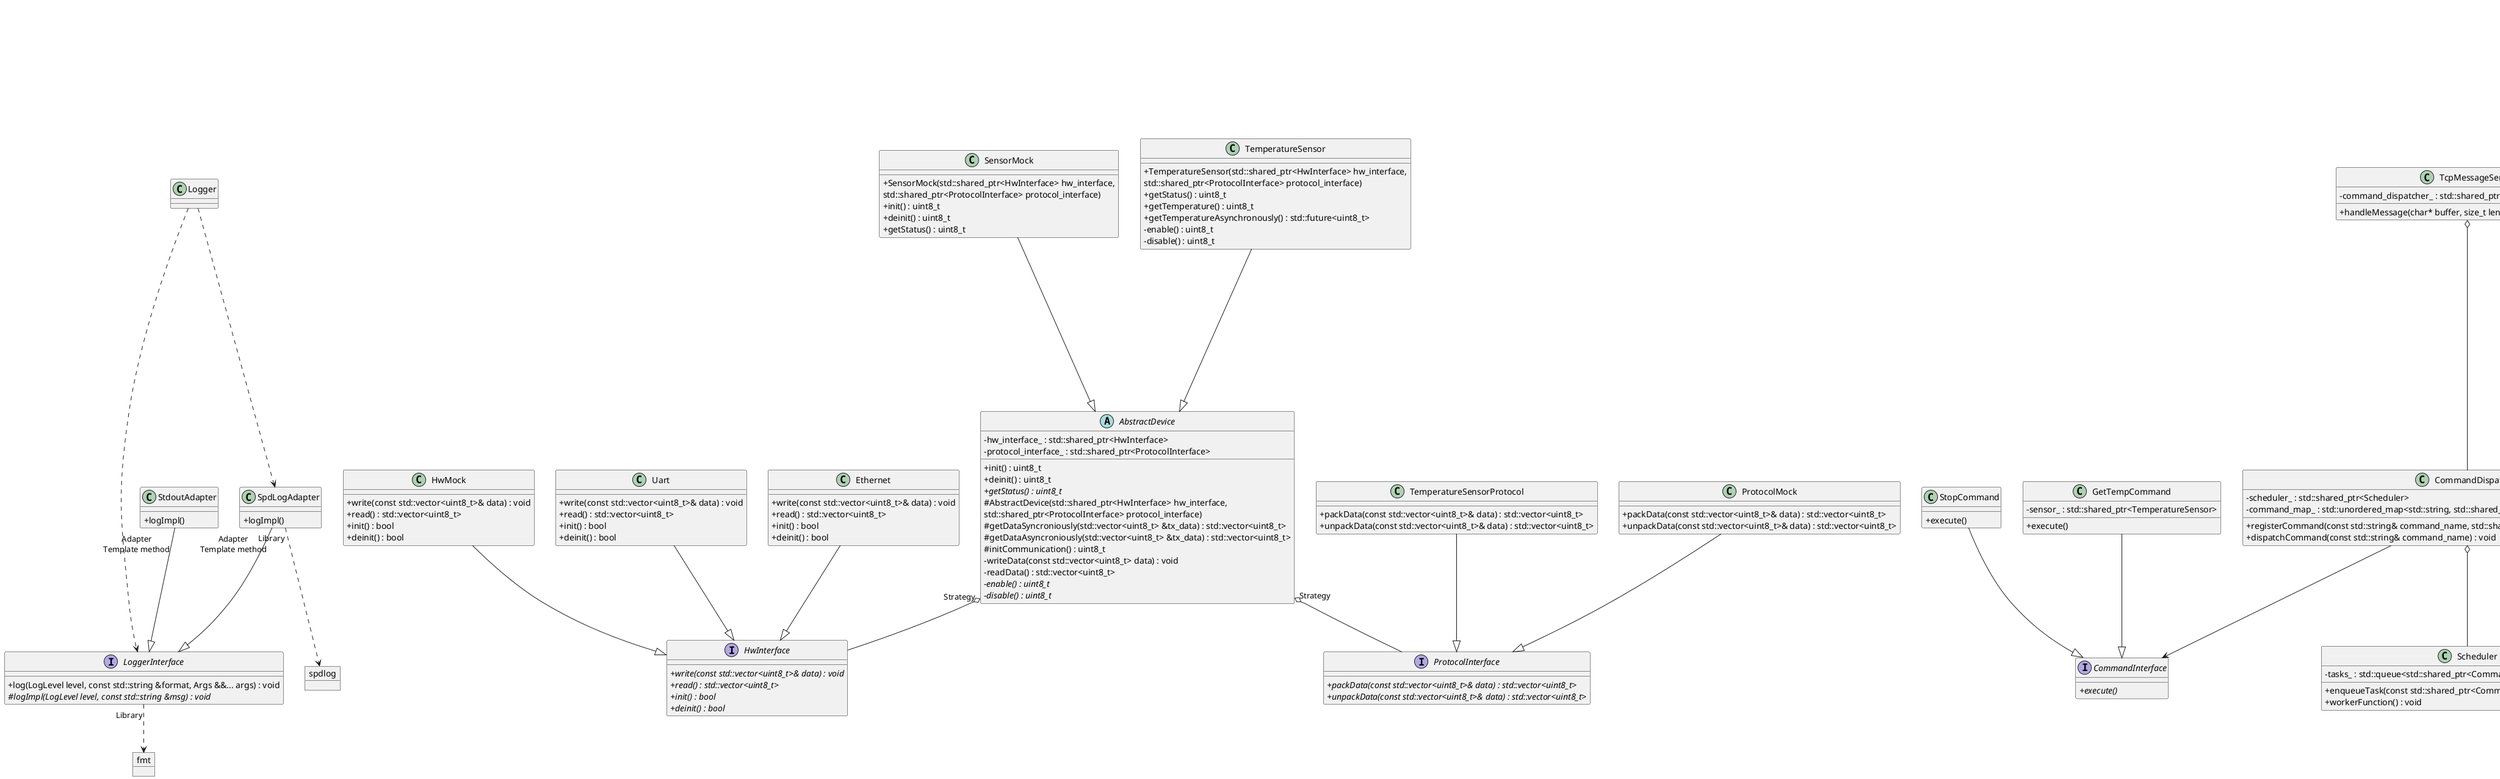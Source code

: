 @startuml periphery-manager
'https://plantuml.com/class-diagram
skinparam classAttributeIconSize 0

header
    periphery-manager - Class Diagram
endheader

'Classes

object spdlog {
}

object fmt {
}

interface LoggerInterface {
    +log(LogLevel level, const std::string &format, Args &&... args) : void
    #{abstract}logImpl(LogLevel level, const std::string &msg) : void
}

class Logger {
}

class SpdLogAdapter {
    +logImpl()
}

class StdoutAdapter {
    +logImpl()
}

abstract AbstractDevice {
    -hw_interface_ : std::shared_ptr<HwInterface>
    -protocol_interface_ : std::shared_ptr<ProtocolInterface>
    +init() : uint8_t
    +deinit() : uint8_t
    +{abstract}getStatus() : uint8_t
    #AbstractDevice(std::shared_ptr<HwInterface> hw_interface,
        std::shared_ptr<ProtocolInterface> protocol_interface)
    #getDataSyncroniously(std::vector<uint8_t> &tx_data) : std::vector<uint8_t>
    #getDataAsyncroniously(std::vector<uint8_t> &tx_data) : std::vector<uint8_t>
    #initCommunication() : uint8_t
    -writeData(const std::vector<uint8_t> data) : void
    -readData() : std::vector<uint8_t>
    -{abstract}enable() : uint8_t
    -{abstract}disable() : uint8_t
}

class SensorMock {
    +SensorMock(std::shared_ptr<HwInterface> hw_interface,
        std::shared_ptr<ProtocolInterface> protocol_interface)
    +init() : uint8_t
    +deinit() : uint8_t
    +getStatus() : uint8_t
}

class TemperatureSensor {
    +TemperatureSensor(std::shared_ptr<HwInterface> hw_interface,
        std::shared_ptr<ProtocolInterface> protocol_interface)
    +getStatus() : uint8_t
    +getTemperature() : uint8_t
    +getTemperatureAsynchronously() : std::future<uint8_t>
    -enable() : uint8_t
    -disable() : uint8_t
}

interface HwInterface {
    +{abstract} write(const std::vector<uint8_t>& data) : void
    +{abstract} read() : std::vector<uint8_t>
    +{abstract} init() : bool
    +{abstract} deinit() : bool
}

class HwMock {
    +write(const std::vector<uint8_t>& data) : void
    +read() : std::vector<uint8_t>
    +init() : bool
    +deinit() : bool
}

class Uart {
    +write(const std::vector<uint8_t>& data) : void
    +read() : std::vector<uint8_t>
    +init() : bool
    +deinit() : bool
}

class Ethernet {
    +write(const std::vector<uint8_t>& data) : void
    +read() : std::vector<uint8_t>
    +init() : bool
    +deinit() : bool
}

interface ProtocolInterface {
    +{abstract}packData(const std::vector<uint8_t>& data) : std::vector<uint8_t>
    +{abstract}unpackData(const std::vector<uint8_t>& data) : std::vector<uint8_t>
}

class TemperatureSensorProtocol {
    +packData(const std::vector<uint8_t>& data) : std::vector<uint8_t>
    +unpackData(const std::vector<uint8_t>& data) : std::vector<uint8_t>
}

class ProtocolMock {
    +packData(const std::vector<uint8_t>& data) : std::vector<uint8_t>
    +unpackData(const std::vector<uint8_t>& data) : std::vector<uint8_t>
}

'Relations

SensorMock --|> AbstractDevice
TemperatureSensor --|> AbstractDevice

AbstractDevice "Strategy" o-- HwInterface
AbstractDevice "Strategy" o-- ProtocolInterface

TemperatureSensorProtocol --|> ProtocolInterface
ProtocolMock --|> ProtocolInterface

HwMock --|> HwInterface
Uart --|> HwInterface
Ethernet --|> HwInterface

Logger ..> LoggerInterface
Logger ..> SpdLogAdapter
SpdLogAdapter "Library" ..> spdlog
LoggerInterface "Library" ..> fmt
SpdLogAdapter "Adapter\nTemplate method" --|> LoggerInterface
StdoutAdapter "Adapter\nTemplate method" --|> LoggerInterface

class Scheduler {
    -tasks_ : std::queue<std::shared_ptr<CommandInterface>>
    +enqueueTask(const std::shared_ptr<CommandInterface>& task) : void
    +workerFunction() : void
}

class TcpMessageServer {
    -command_dispatcher_ : std::shared_ptr<CommandDispatcher>
    +handleMessage(char* buffer, size_t length) : bool
}

class CommandDispatcher {
    -scheduler_ : std::shared_ptr<Scheduler>
    -command_map_ : std::unordered_map<std::string, std::shared_ptr<CommandInterface>>
    +registerCommand(const std::string& command_name, std::shared_ptr<CommandInterface> command) : void
    +dispatchCommand(const std::string& command_name) : void
}

interface CommandInterface {
    +{abstract}execute()
}

class StopCommand {
    +execute()
}

class GetTempCommand {
    -sensor_ : std::shared_ptr<TemperatureSensor>
    +execute()
}

TcpMessageServer o-- CommandDispatcher
CommandDispatcher o-- Scheduler
CommandDispatcher --> CommandInterface
StopCommand --|> CommandInterface
GetTempCommand --|> CommandInterface

'Notes

note as UserCode
    LOG_INFO("periphery-manager {}.{}.{}", APP_VERSION_MAJOR, APP_VERSION_MINOR, APP_VERSION_PATCH);

    auto hw_interface = std::make_shared<HwMock>();
//    auto hw_interface = std::make_shared<TcpClient>("127.0.0.1", 12345);
    auto protocol_interface = std::make_shared<TemperatureSensorProtocol>();
    auto temp_sensor = std::make_shared<TemperatureSensor>(hw_interface, protocol_interface);

    // Default severity level is Info
    SET_LOG_LEVEL(LoggerInterface::LogLevel::kTrace);

    if (temp_sensor->init()) {
        LOG_DEBUG("{}", temp_sensor->getStatus());
        LOG_DEBUG("{}", temp_sensor->getTemperature());
        LOG_DEBUG("{}", temp_sensor->getHumidity());
        LOG_DEBUG("{}", temp_sensor->getTemperatureAsynchronously());
        temp_sensor->deinit();
    }

    uint32_t cores_num = sysconf(_SC_NPROCESSORS_ONLN);
    LOG_INFO("CPU cores number is {}", cores_num);
    auto scheduler = std::make_shared<Scheduler>(cores_num);

    auto dispatcher = std::make_shared<CommandDispatcher>(scheduler);
    dispatcher->registerCommand("stop", std::make_shared<StopCommand>());
    dispatcher->registerCommand("temp", std::make_shared<GetTempCommand>(temp_sensor));

    int tcp_server_port = 12345;
    auto tcp_server = std::make_shared<TcpMessageServer>(tcp_server_port, dispatcher);
    tcp_server->init();

    while(true) {

    }
end note

@enduml
